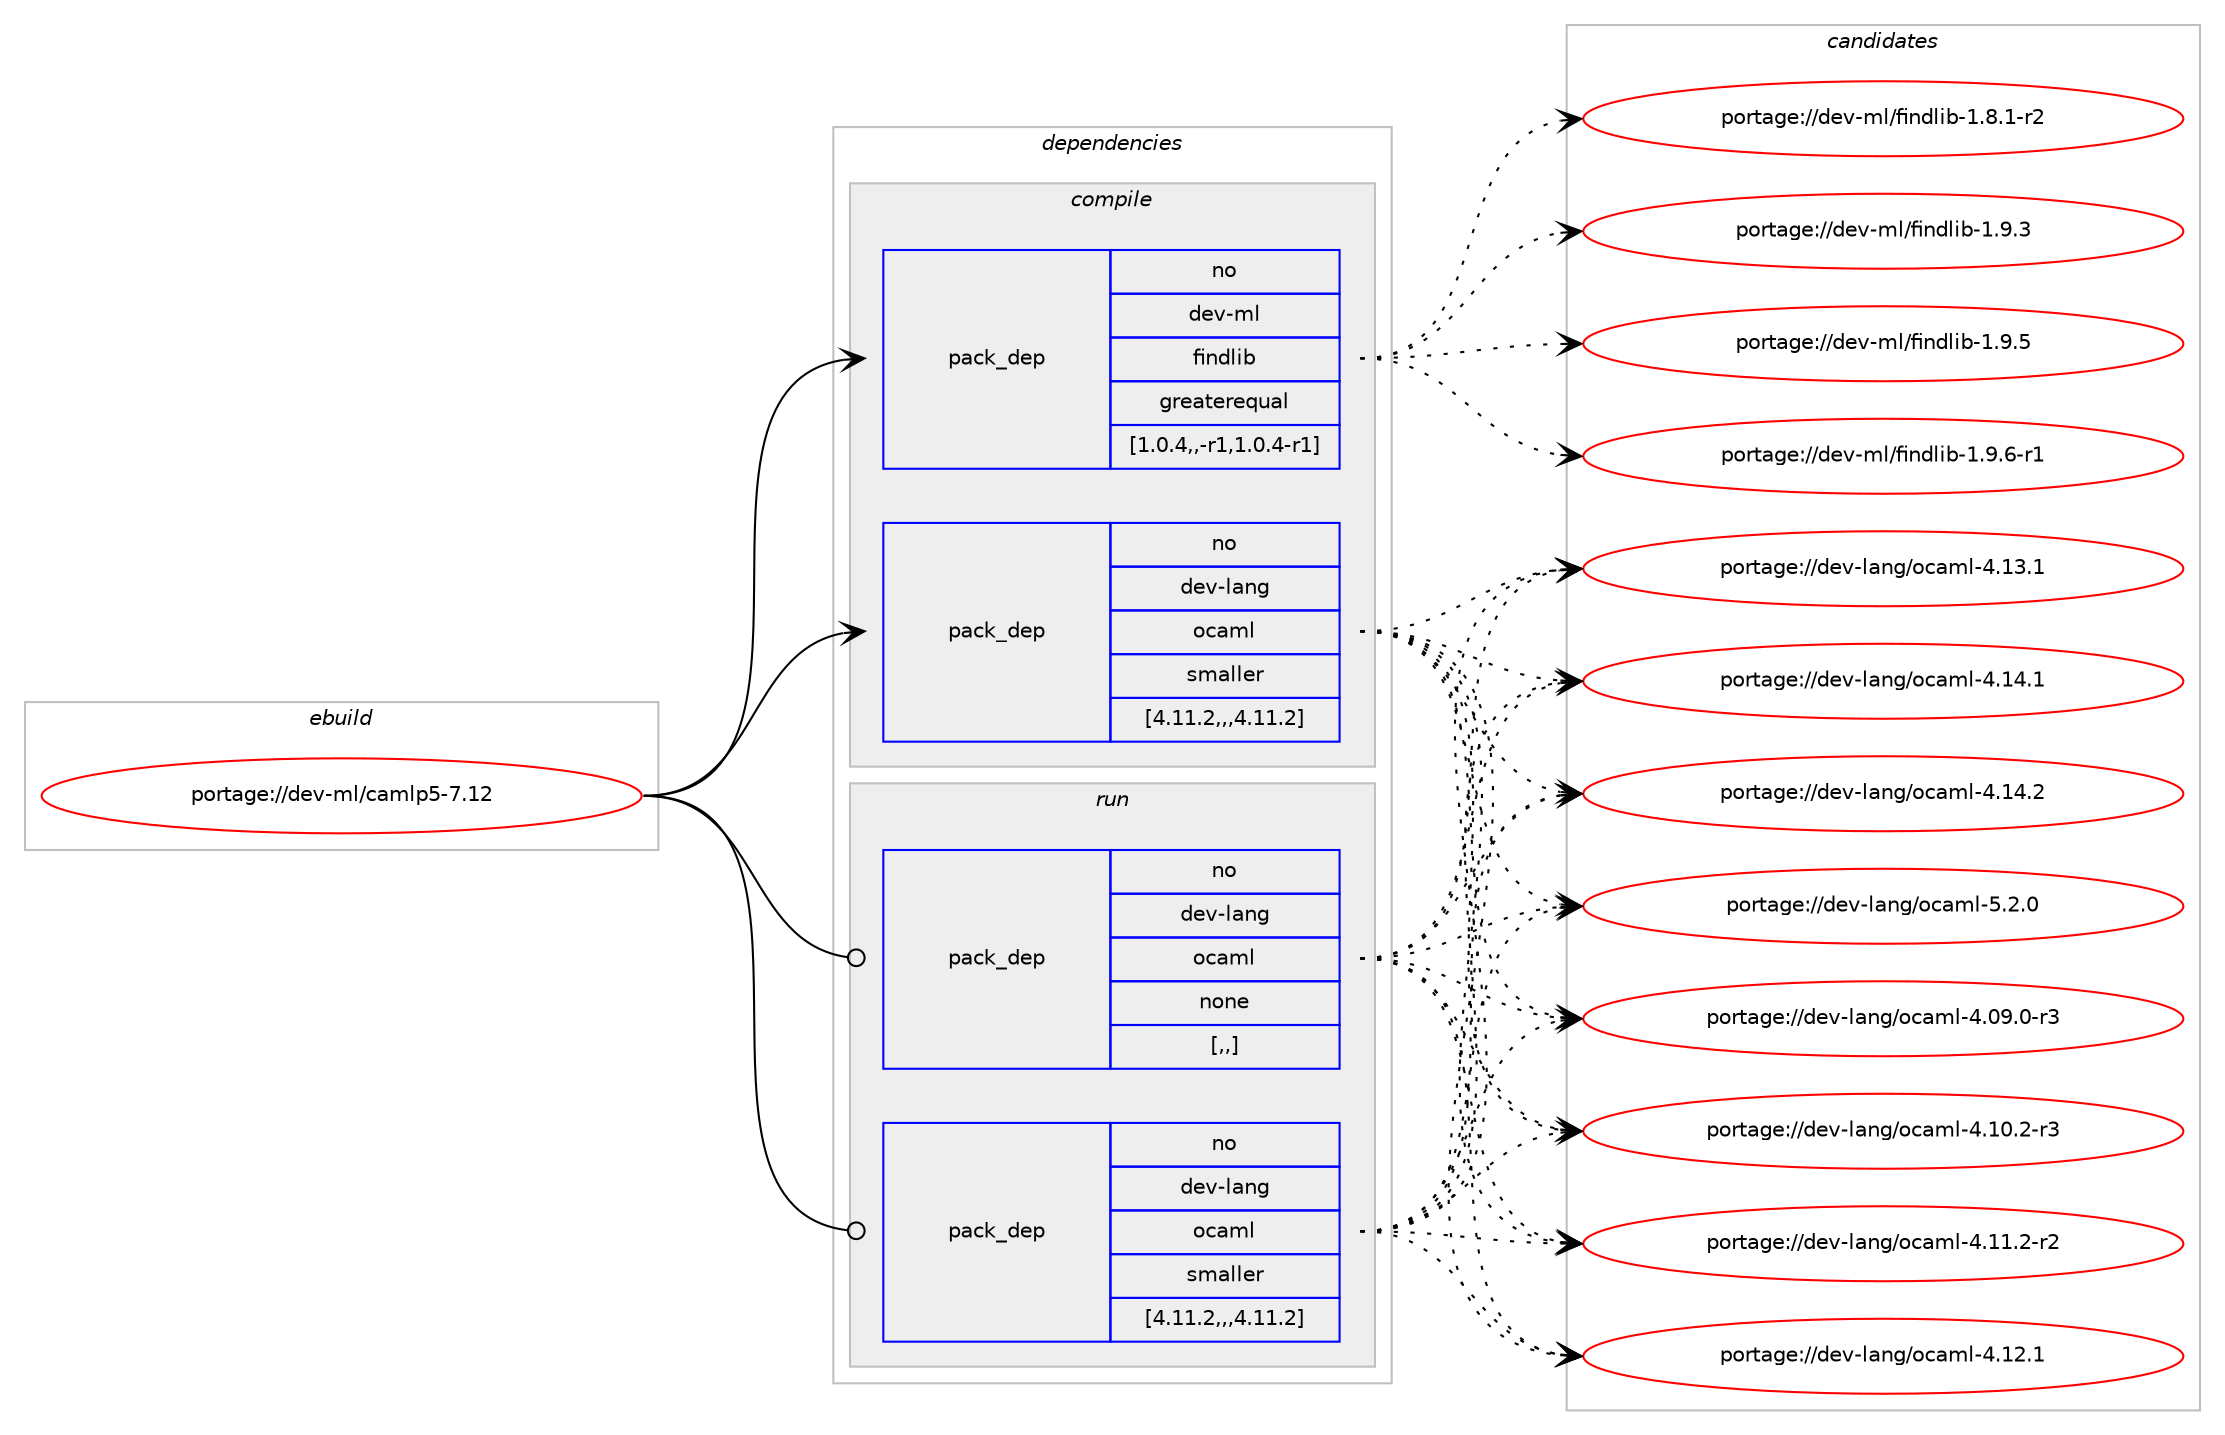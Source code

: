 digraph prolog {

# *************
# Graph options
# *************

newrank=true;
concentrate=true;
compound=true;
graph [rankdir=LR,fontname=Helvetica,fontsize=10,ranksep=1.5];#, ranksep=2.5, nodesep=0.2];
edge  [arrowhead=vee];
node  [fontname=Helvetica,fontsize=10];

# **********
# The ebuild
# **********

subgraph cluster_leftcol {
color=gray;
rank=same;
label=<<i>ebuild</i>>;
id [label="portage://dev-ml/camlp5-7.12", color=red, width=4, href="../dev-ml/camlp5-7.12.svg"];
}

# ****************
# The dependencies
# ****************

subgraph cluster_midcol {
color=gray;
label=<<i>dependencies</i>>;
subgraph cluster_compile {
fillcolor="#eeeeee";
style=filled;
label=<<i>compile</i>>;
subgraph pack85297 {
dependency114907 [label=<<TABLE BORDER="0" CELLBORDER="1" CELLSPACING="0" CELLPADDING="4" WIDTH="220"><TR><TD ROWSPAN="6" CELLPADDING="30">pack_dep</TD></TR><TR><TD WIDTH="110">no</TD></TR><TR><TD>dev-lang</TD></TR><TR><TD>ocaml</TD></TR><TR><TD>smaller</TD></TR><TR><TD>[4.11.2,,,4.11.2]</TD></TR></TABLE>>, shape=none, color=blue];
}
id:e -> dependency114907:w [weight=20,style="solid",arrowhead="vee"];
subgraph pack85298 {
dependency114908 [label=<<TABLE BORDER="0" CELLBORDER="1" CELLSPACING="0" CELLPADDING="4" WIDTH="220"><TR><TD ROWSPAN="6" CELLPADDING="30">pack_dep</TD></TR><TR><TD WIDTH="110">no</TD></TR><TR><TD>dev-ml</TD></TR><TR><TD>findlib</TD></TR><TR><TD>greaterequal</TD></TR><TR><TD>[1.0.4,,-r1,1.0.4-r1]</TD></TR></TABLE>>, shape=none, color=blue];
}
id:e -> dependency114908:w [weight=20,style="solid",arrowhead="vee"];
}
subgraph cluster_compileandrun {
fillcolor="#eeeeee";
style=filled;
label=<<i>compile and run</i>>;
}
subgraph cluster_run {
fillcolor="#eeeeee";
style=filled;
label=<<i>run</i>>;
subgraph pack85299 {
dependency114909 [label=<<TABLE BORDER="0" CELLBORDER="1" CELLSPACING="0" CELLPADDING="4" WIDTH="220"><TR><TD ROWSPAN="6" CELLPADDING="30">pack_dep</TD></TR><TR><TD WIDTH="110">no</TD></TR><TR><TD>dev-lang</TD></TR><TR><TD>ocaml</TD></TR><TR><TD>none</TD></TR><TR><TD>[,,]</TD></TR></TABLE>>, shape=none, color=blue];
}
id:e -> dependency114909:w [weight=20,style="solid",arrowhead="odot"];
subgraph pack85300 {
dependency114910 [label=<<TABLE BORDER="0" CELLBORDER="1" CELLSPACING="0" CELLPADDING="4" WIDTH="220"><TR><TD ROWSPAN="6" CELLPADDING="30">pack_dep</TD></TR><TR><TD WIDTH="110">no</TD></TR><TR><TD>dev-lang</TD></TR><TR><TD>ocaml</TD></TR><TR><TD>smaller</TD></TR><TR><TD>[4.11.2,,,4.11.2]</TD></TR></TABLE>>, shape=none, color=blue];
}
id:e -> dependency114910:w [weight=20,style="solid",arrowhead="odot"];
}
}

# **************
# The candidates
# **************

subgraph cluster_choices {
rank=same;
color=gray;
label=<<i>candidates</i>>;

subgraph choice85297 {
color=black;
nodesep=1;
choice1001011184510897110103471119997109108455246485746484511451 [label="portage://dev-lang/ocaml-4.09.0-r3", color=red, width=4,href="../dev-lang/ocaml-4.09.0-r3.svg"];
choice1001011184510897110103471119997109108455246494846504511451 [label="portage://dev-lang/ocaml-4.10.2-r3", color=red, width=4,href="../dev-lang/ocaml-4.10.2-r3.svg"];
choice1001011184510897110103471119997109108455246494946504511450 [label="portage://dev-lang/ocaml-4.11.2-r2", color=red, width=4,href="../dev-lang/ocaml-4.11.2-r2.svg"];
choice100101118451089711010347111999710910845524649504649 [label="portage://dev-lang/ocaml-4.12.1", color=red, width=4,href="../dev-lang/ocaml-4.12.1.svg"];
choice100101118451089711010347111999710910845524649514649 [label="portage://dev-lang/ocaml-4.13.1", color=red, width=4,href="../dev-lang/ocaml-4.13.1.svg"];
choice100101118451089711010347111999710910845524649524649 [label="portage://dev-lang/ocaml-4.14.1", color=red, width=4,href="../dev-lang/ocaml-4.14.1.svg"];
choice100101118451089711010347111999710910845524649524650 [label="portage://dev-lang/ocaml-4.14.2", color=red, width=4,href="../dev-lang/ocaml-4.14.2.svg"];
choice1001011184510897110103471119997109108455346504648 [label="portage://dev-lang/ocaml-5.2.0", color=red, width=4,href="../dev-lang/ocaml-5.2.0.svg"];
dependency114907:e -> choice1001011184510897110103471119997109108455246485746484511451:w [style=dotted,weight="100"];
dependency114907:e -> choice1001011184510897110103471119997109108455246494846504511451:w [style=dotted,weight="100"];
dependency114907:e -> choice1001011184510897110103471119997109108455246494946504511450:w [style=dotted,weight="100"];
dependency114907:e -> choice100101118451089711010347111999710910845524649504649:w [style=dotted,weight="100"];
dependency114907:e -> choice100101118451089711010347111999710910845524649514649:w [style=dotted,weight="100"];
dependency114907:e -> choice100101118451089711010347111999710910845524649524649:w [style=dotted,weight="100"];
dependency114907:e -> choice100101118451089711010347111999710910845524649524650:w [style=dotted,weight="100"];
dependency114907:e -> choice1001011184510897110103471119997109108455346504648:w [style=dotted,weight="100"];
}
subgraph choice85298 {
color=black;
nodesep=1;
choice1001011184510910847102105110100108105984549465646494511450 [label="portage://dev-ml/findlib-1.8.1-r2", color=red, width=4,href="../dev-ml/findlib-1.8.1-r2.svg"];
choice100101118451091084710210511010010810598454946574651 [label="portage://dev-ml/findlib-1.9.3", color=red, width=4,href="../dev-ml/findlib-1.9.3.svg"];
choice100101118451091084710210511010010810598454946574653 [label="portage://dev-ml/findlib-1.9.5", color=red, width=4,href="../dev-ml/findlib-1.9.5.svg"];
choice1001011184510910847102105110100108105984549465746544511449 [label="portage://dev-ml/findlib-1.9.6-r1", color=red, width=4,href="../dev-ml/findlib-1.9.6-r1.svg"];
dependency114908:e -> choice1001011184510910847102105110100108105984549465646494511450:w [style=dotted,weight="100"];
dependency114908:e -> choice100101118451091084710210511010010810598454946574651:w [style=dotted,weight="100"];
dependency114908:e -> choice100101118451091084710210511010010810598454946574653:w [style=dotted,weight="100"];
dependency114908:e -> choice1001011184510910847102105110100108105984549465746544511449:w [style=dotted,weight="100"];
}
subgraph choice85299 {
color=black;
nodesep=1;
choice1001011184510897110103471119997109108455246485746484511451 [label="portage://dev-lang/ocaml-4.09.0-r3", color=red, width=4,href="../dev-lang/ocaml-4.09.0-r3.svg"];
choice1001011184510897110103471119997109108455246494846504511451 [label="portage://dev-lang/ocaml-4.10.2-r3", color=red, width=4,href="../dev-lang/ocaml-4.10.2-r3.svg"];
choice1001011184510897110103471119997109108455246494946504511450 [label="portage://dev-lang/ocaml-4.11.2-r2", color=red, width=4,href="../dev-lang/ocaml-4.11.2-r2.svg"];
choice100101118451089711010347111999710910845524649504649 [label="portage://dev-lang/ocaml-4.12.1", color=red, width=4,href="../dev-lang/ocaml-4.12.1.svg"];
choice100101118451089711010347111999710910845524649514649 [label="portage://dev-lang/ocaml-4.13.1", color=red, width=4,href="../dev-lang/ocaml-4.13.1.svg"];
choice100101118451089711010347111999710910845524649524649 [label="portage://dev-lang/ocaml-4.14.1", color=red, width=4,href="../dev-lang/ocaml-4.14.1.svg"];
choice100101118451089711010347111999710910845524649524650 [label="portage://dev-lang/ocaml-4.14.2", color=red, width=4,href="../dev-lang/ocaml-4.14.2.svg"];
choice1001011184510897110103471119997109108455346504648 [label="portage://dev-lang/ocaml-5.2.0", color=red, width=4,href="../dev-lang/ocaml-5.2.0.svg"];
dependency114909:e -> choice1001011184510897110103471119997109108455246485746484511451:w [style=dotted,weight="100"];
dependency114909:e -> choice1001011184510897110103471119997109108455246494846504511451:w [style=dotted,weight="100"];
dependency114909:e -> choice1001011184510897110103471119997109108455246494946504511450:w [style=dotted,weight="100"];
dependency114909:e -> choice100101118451089711010347111999710910845524649504649:w [style=dotted,weight="100"];
dependency114909:e -> choice100101118451089711010347111999710910845524649514649:w [style=dotted,weight="100"];
dependency114909:e -> choice100101118451089711010347111999710910845524649524649:w [style=dotted,weight="100"];
dependency114909:e -> choice100101118451089711010347111999710910845524649524650:w [style=dotted,weight="100"];
dependency114909:e -> choice1001011184510897110103471119997109108455346504648:w [style=dotted,weight="100"];
}
subgraph choice85300 {
color=black;
nodesep=1;
choice1001011184510897110103471119997109108455246485746484511451 [label="portage://dev-lang/ocaml-4.09.0-r3", color=red, width=4,href="../dev-lang/ocaml-4.09.0-r3.svg"];
choice1001011184510897110103471119997109108455246494846504511451 [label="portage://dev-lang/ocaml-4.10.2-r3", color=red, width=4,href="../dev-lang/ocaml-4.10.2-r3.svg"];
choice1001011184510897110103471119997109108455246494946504511450 [label="portage://dev-lang/ocaml-4.11.2-r2", color=red, width=4,href="../dev-lang/ocaml-4.11.2-r2.svg"];
choice100101118451089711010347111999710910845524649504649 [label="portage://dev-lang/ocaml-4.12.1", color=red, width=4,href="../dev-lang/ocaml-4.12.1.svg"];
choice100101118451089711010347111999710910845524649514649 [label="portage://dev-lang/ocaml-4.13.1", color=red, width=4,href="../dev-lang/ocaml-4.13.1.svg"];
choice100101118451089711010347111999710910845524649524649 [label="portage://dev-lang/ocaml-4.14.1", color=red, width=4,href="../dev-lang/ocaml-4.14.1.svg"];
choice100101118451089711010347111999710910845524649524650 [label="portage://dev-lang/ocaml-4.14.2", color=red, width=4,href="../dev-lang/ocaml-4.14.2.svg"];
choice1001011184510897110103471119997109108455346504648 [label="portage://dev-lang/ocaml-5.2.0", color=red, width=4,href="../dev-lang/ocaml-5.2.0.svg"];
dependency114910:e -> choice1001011184510897110103471119997109108455246485746484511451:w [style=dotted,weight="100"];
dependency114910:e -> choice1001011184510897110103471119997109108455246494846504511451:w [style=dotted,weight="100"];
dependency114910:e -> choice1001011184510897110103471119997109108455246494946504511450:w [style=dotted,weight="100"];
dependency114910:e -> choice100101118451089711010347111999710910845524649504649:w [style=dotted,weight="100"];
dependency114910:e -> choice100101118451089711010347111999710910845524649514649:w [style=dotted,weight="100"];
dependency114910:e -> choice100101118451089711010347111999710910845524649524649:w [style=dotted,weight="100"];
dependency114910:e -> choice100101118451089711010347111999710910845524649524650:w [style=dotted,weight="100"];
dependency114910:e -> choice1001011184510897110103471119997109108455346504648:w [style=dotted,weight="100"];
}
}

}
